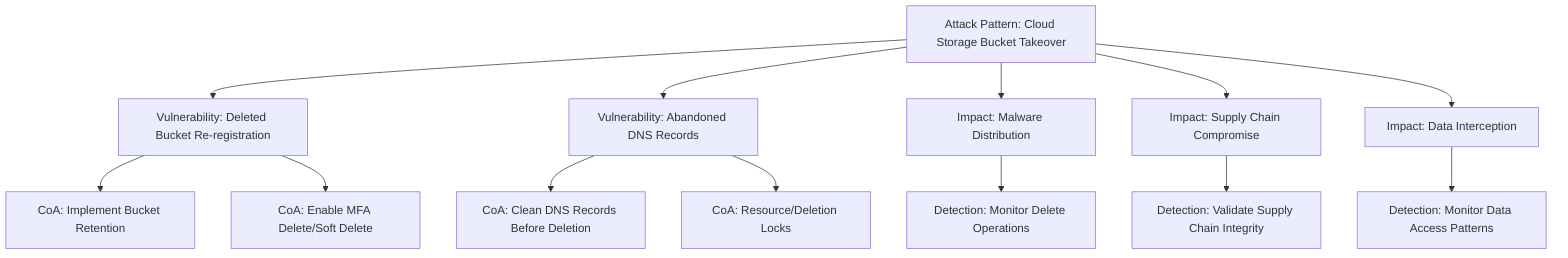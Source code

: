 graph TD
    AP[Attack Pattern: Cloud Storage Bucket Takeover] --> V1[Vulnerability: Deleted Bucket Re-registration]
    AP --> V2[Vulnerability: Abandoned DNS Records]
    V1 --> CoA1[CoA: Implement Bucket Retention]
    V1 --> CoA2[CoA: Enable MFA Delete/Soft Delete]
    V2 --> CoA3[CoA: Clean DNS Records Before Deletion]
    V2 --> CoA4[CoA: Resource/Deletion Locks]
    AP --> I1[Impact: Malware Distribution]
    AP --> I2[Impact: Supply Chain Compromise]
    AP --> I3[Impact: Data Interception]
    I1 --> D1[Detection: Monitor Delete Operations]
    I2 --> D2[Detection: Validate Supply Chain Integrity]
    I3 --> D3[Detection: Monitor Data Access Patterns]